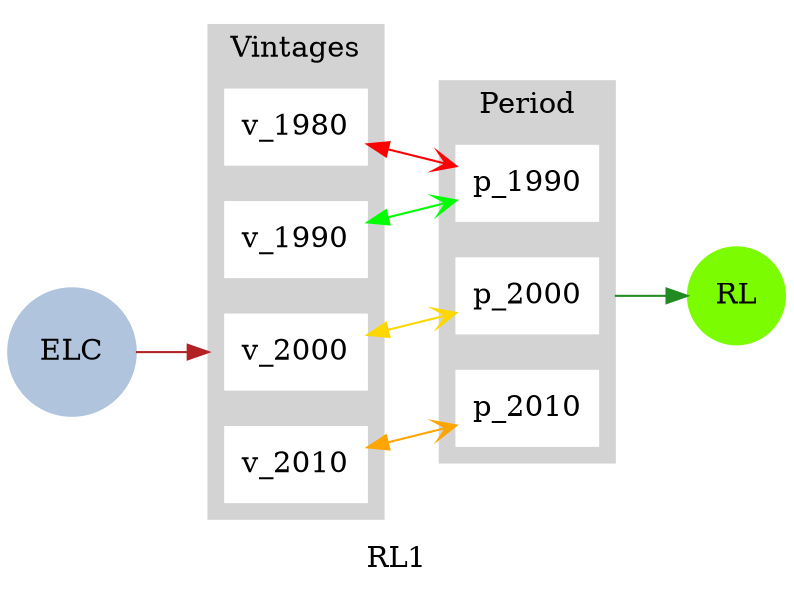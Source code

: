 strict digraph model {
	label = "RL1" ;

	bgcolor     = "transparent" ;
	color       = "black" ;
	compound    = "True" ;
	concentrate = "True" ;
	rankdir     = "LR" ;
	splines     = "False" ;

	node [ shape="box", style="filled" ];

	edge [
	  arrowhead  = "vee",
	  decorate   = "True",
	  dir        = "both",
	  fontsize   = "8",
	  label      = "   ",
	  labelfloat = "false",
	  labelfontcolor = "lightgreen",
	  len        = "2",
	  weight     = "0.5"
	];

	subgraph cluster_vintage {
		label = "Vintages" ;

		color = "lightgrey" ;
		style = "filled";
		href  = "../simple_model.svg" ;

		node [ color="white" ]

		"v_1980" ;
		"v_1990" ;
		"v_2000" ;
		"v_2010" ;
	}

	subgraph cluster_period {
		label = "Period" ;
		color = "lightgrey" ;
		style = "filled" ;
		href  = "../simple_model.svg" ;

		node [ color="white" ]

		"p_1990" ;
		"p_2000" ;
		"p_2010" ;
	}

	subgraph energy_carriers {
		node [ shape="circle" ] ;

	  // Beginning nodes
		"RL" [ color="lawngreen", href="../commodities/commodity_RL.svg" ] ;

	  // Ending nodes
		"ELC" [ color="lightsteelblue", href="../commodities/commodity_ELC.svg" ] ;
	}

	subgraph external_edges {
		edge [ arrowhead="normal", dir="forward" ] ;

		"ELC"    -> "v_2000" [ color="firebrick", lhead="cluster_vintage" ] ;
		"p_2000" -> "RL"     [ color="forestgreen", ltail="cluster_period" ] ;
	}

	subgraph internal_edges {
		// edges between vintages and periods
		"v_1980" -> "p_1990" [ color="red" ] ;
		"v_1990" -> "p_1990" [ color="green" ] ;
		"v_2000" -> "p_2000" [ color="gold" ] ;
		"v_2010" -> "p_2010" [ color="orange" ] ;
	}
}
